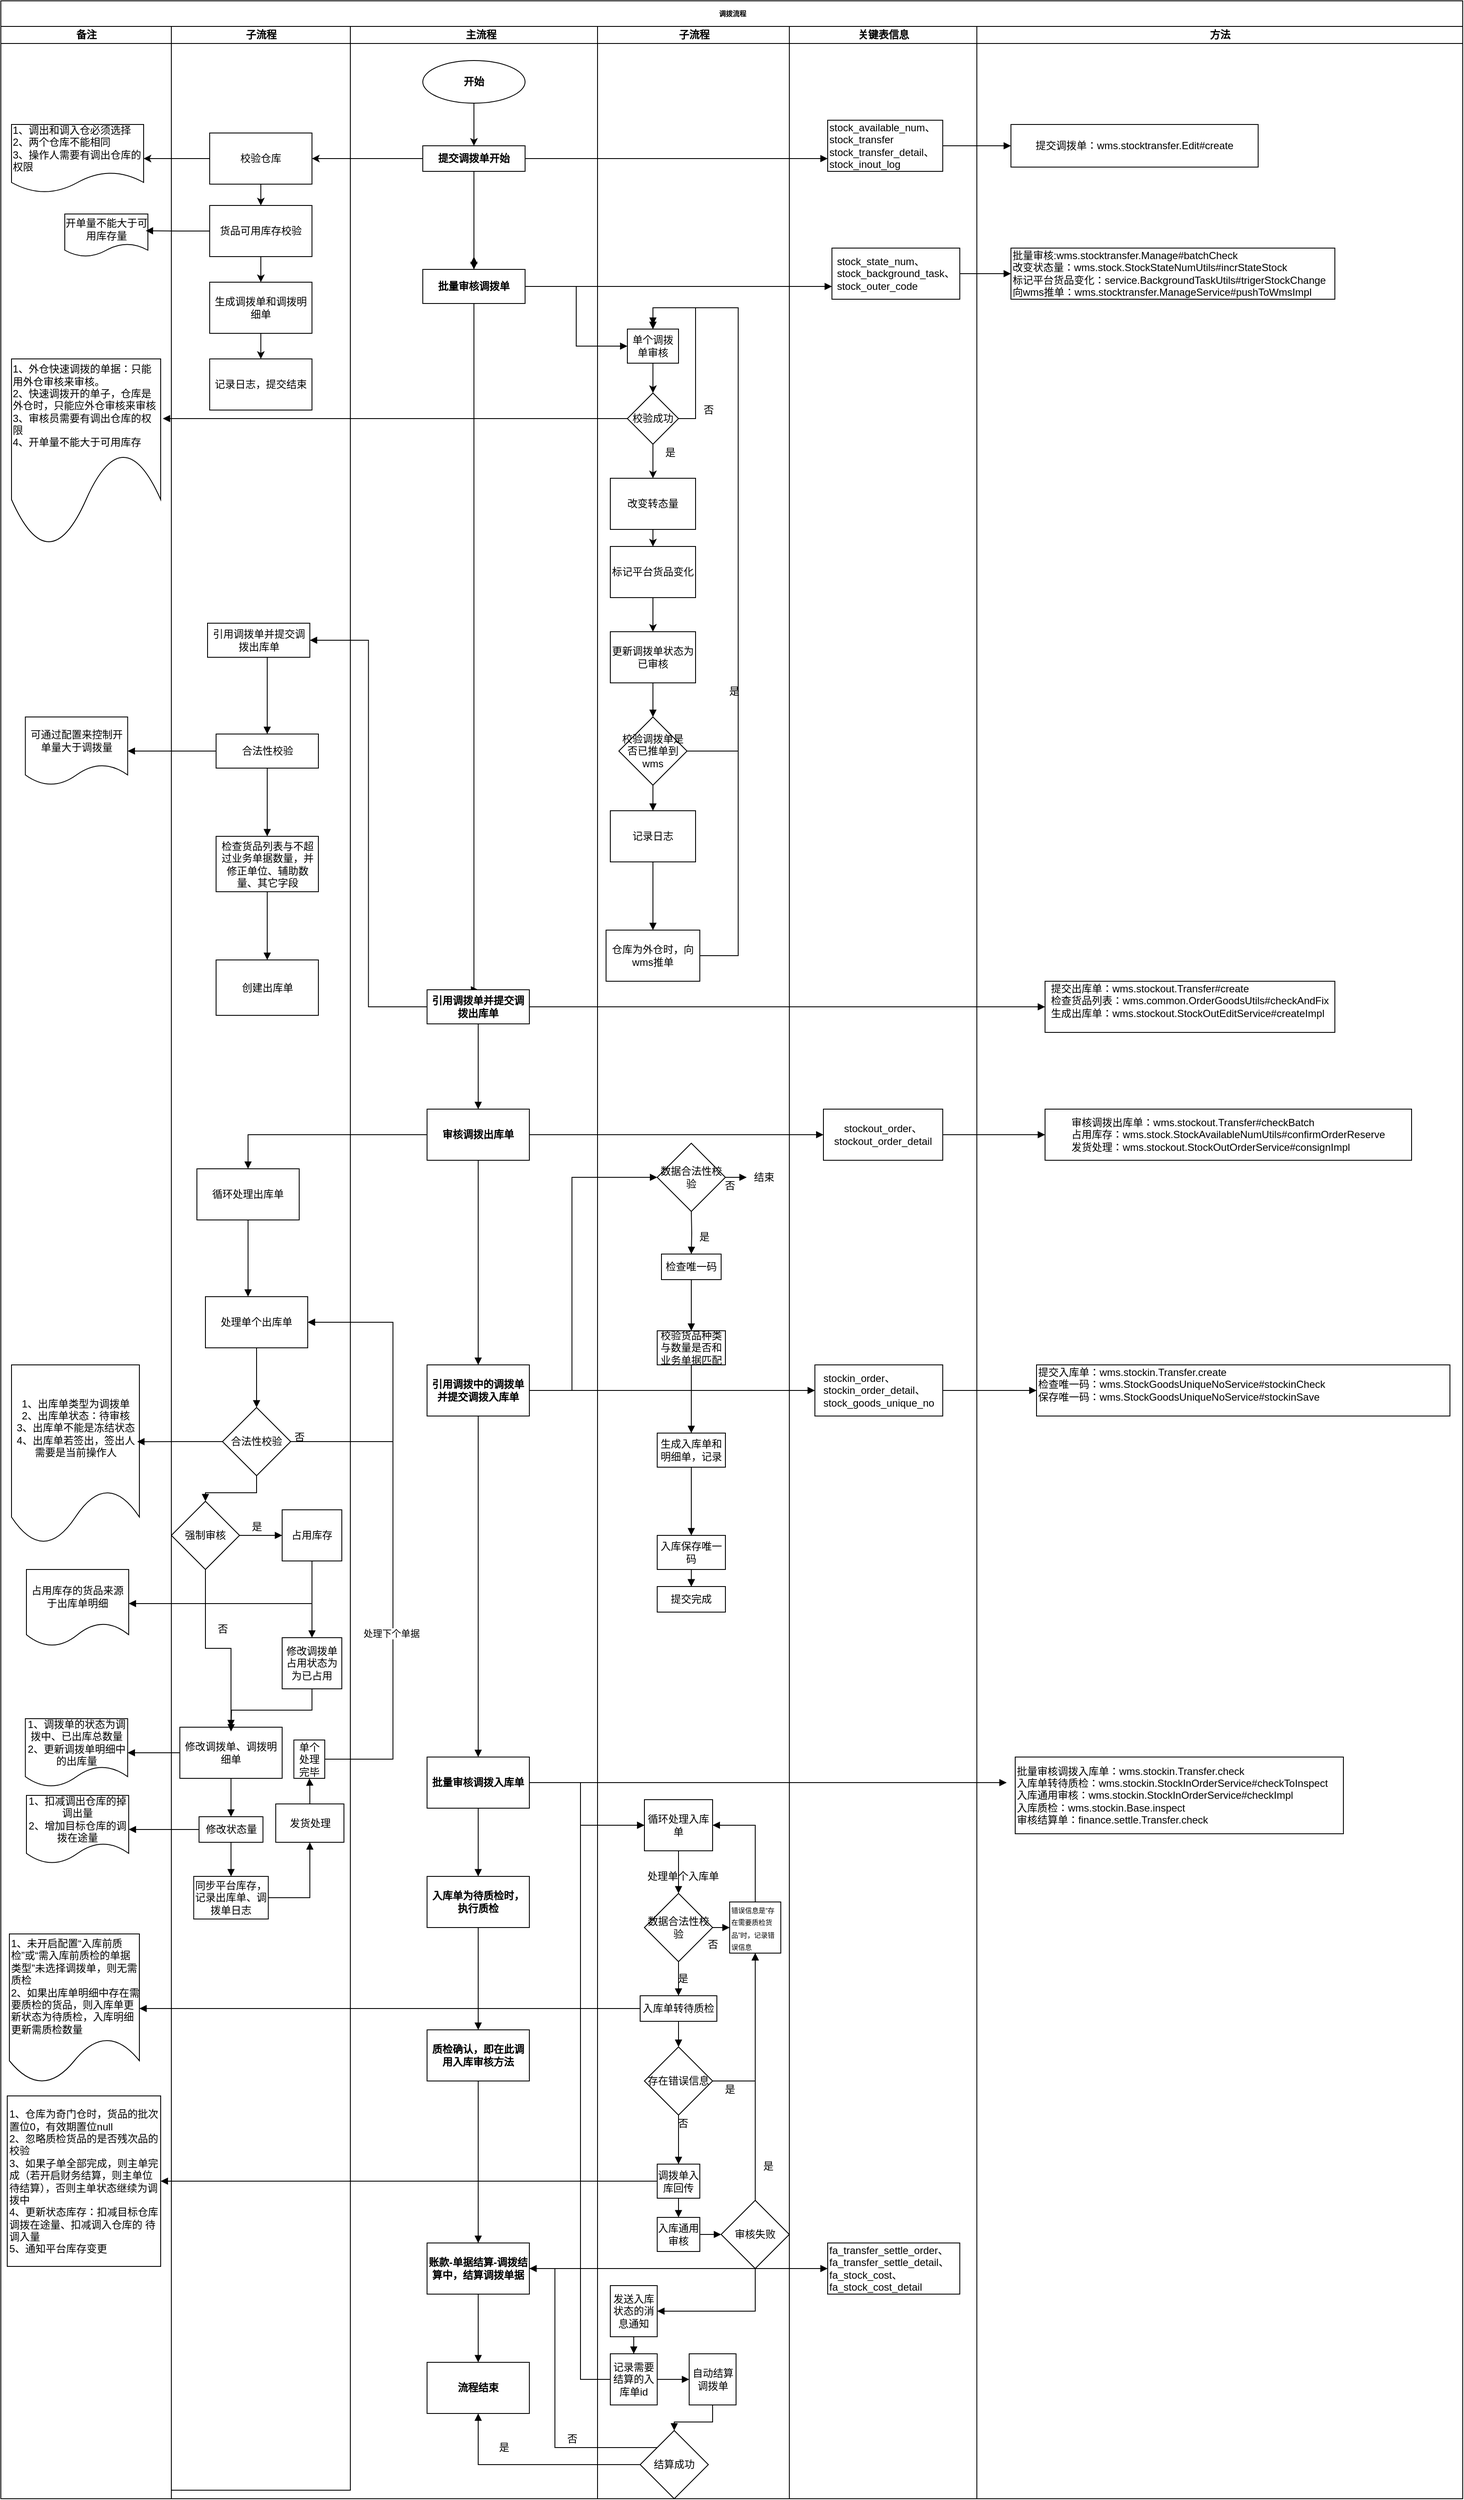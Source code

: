 <mxfile>
    <diagram name="Page-1" id="74e2e168-ea6b-b213-b513-2b3c1d86103e">
        <mxGraphModel dx="1963" dy="1129" grid="1" gridSize="10" guides="1" tooltips="1" connect="1" arrows="1" fold="1" page="1" pageScale="1" pageWidth="1100" pageHeight="850" background="#ffffff" math="0" shadow="0">
            <root>
                <mxCell id="0"/>
                <mxCell id="1" parent="0"/>
                <mxCell id="77e6c97f196da883-1" value="调拨流程" style="swimlane;html=1;childLayout=stackLayout;startSize=30;rounded=0;shadow=0;labelBackgroundColor=none;strokeWidth=1;fontFamily=Verdana;fontSize=8;align=center;" parent="1" vertex="1">
                    <mxGeometry x="90" y="100" width="1715" height="2930" as="geometry"/>
                </mxCell>
                <mxCell id="77e6c97f196da883-2" value="备注" style="swimlane;html=1;startSize=20;" parent="77e6c97f196da883-1" vertex="1">
                    <mxGeometry y="30" width="200" height="2900" as="geometry"/>
                </mxCell>
                <mxCell id="8" value="&lt;div style=&quot;text-align: left&quot;&gt;&lt;span&gt;1、调出和调入仓必须选择&lt;/span&gt;&lt;/div&gt;&lt;div style=&quot;text-align: left&quot;&gt;&lt;span&gt;2、两个仓库不能相同&lt;/span&gt;&lt;/div&gt;&lt;div style=&quot;text-align: left&quot;&gt;&lt;span&gt;3、操作人需要有调出仓库的权限&lt;/span&gt;&lt;/div&gt;" style="shape=document;whiteSpace=wrap;html=1;boundedLbl=1;rounded=0;" parent="77e6c97f196da883-2" vertex="1">
                    <mxGeometry x="12.5" y="115" width="155" height="80" as="geometry"/>
                </mxCell>
                <mxCell id="15" value="开单量不能大于可用库存量" style="shape=document;whiteSpace=wrap;html=1;boundedLbl=1;rounded=0;" parent="77e6c97f196da883-2" vertex="1">
                    <mxGeometry x="75" y="220" width="97.5" height="50" as="geometry"/>
                </mxCell>
                <mxCell id="35" value="&lt;div style=&quot;text-align: left&quot;&gt;&lt;span&gt;1、外仓快速调拨的单据：只能用外仓审核来审核。&lt;/span&gt;&lt;/div&gt;&lt;div style=&quot;text-align: left&quot;&gt;&lt;span&gt;2、快速调拨开的单子，仓库是外仓时，只能应外仓审核来审核&lt;/span&gt;&lt;/div&gt;&lt;div style=&quot;text-align: left&quot;&gt;&lt;span&gt;3、审核员需要有调出仓库的权限&lt;/span&gt;&lt;/div&gt;&lt;div style=&quot;text-align: left&quot;&gt;&lt;span&gt;4、开单量不能大于可用库存&lt;/span&gt;&lt;/div&gt;" style="shape=document;whiteSpace=wrap;html=1;boundedLbl=1;rounded=0;size=0.5;" parent="77e6c97f196da883-2" vertex="1">
                    <mxGeometry x="12.5" y="390" width="175" height="220" as="geometry"/>
                </mxCell>
                <mxCell id="180" value="1、出库单类型为调拨单&lt;br&gt;2、出库单状态：待审核&lt;br&gt;3、出库单不能是冻结状态&lt;br&gt;4、出库单若签出，签出人需要是当前操作人" style="shape=document;whiteSpace=wrap;html=1;boundedLbl=1;" vertex="1" parent="77e6c97f196da883-2">
                    <mxGeometry x="12.5" y="1570" width="150" height="210" as="geometry"/>
                </mxCell>
                <mxCell id="210" value="占用库存的货品来源于出库单明细" style="shape=document;whiteSpace=wrap;html=1;boundedLbl=1;" vertex="1" parent="77e6c97f196da883-2">
                    <mxGeometry x="30" y="1810" width="120" height="90" as="geometry"/>
                </mxCell>
                <mxCell id="215" value="1、调拨单的状态为调拨中、已出库总数量&lt;br&gt;2、更新调拨单明细中的出库量" style="shape=document;whiteSpace=wrap;html=1;boundedLbl=1;" vertex="1" parent="77e6c97f196da883-2">
                    <mxGeometry x="28.75" y="1985" width="120" height="80" as="geometry"/>
                </mxCell>
                <mxCell id="222" value="1、扣减调出仓库的掉调出量&lt;br&gt;2、增加目标仓库的调拨在途量" style="shape=document;whiteSpace=wrap;html=1;boundedLbl=1;" vertex="1" parent="77e6c97f196da883-2">
                    <mxGeometry x="30" y="2075" width="120" height="80" as="geometry"/>
                </mxCell>
                <mxCell id="167" value="&lt;span&gt;可通过配置来控制开单量大于调拨量&lt;/span&gt;" style="shape=document;whiteSpace=wrap;html=1;boundedLbl=1;rounded=0;" vertex="1" parent="77e6c97f196da883-2">
                    <mxGeometry x="28.75" y="810" width="120" height="80" as="geometry"/>
                </mxCell>
                <mxCell id="394" value="1、未开启配置“入库前质检”或“需入库前质检的单据类型”未选择调拨单，则无需质检&lt;br&gt;2、如果出库单明细中存在需要质检的货品，则入库单更新状态为待质检，入库明细更新需质检数量" style="shape=document;whiteSpace=wrap;html=1;boundedLbl=1;align=left;" vertex="1" parent="77e6c97f196da883-2">
                    <mxGeometry x="10" y="2237.5" width="152.5" height="175" as="geometry"/>
                </mxCell>
                <mxCell id="418" value="&lt;span&gt;1、仓库为奇门仓时，货品的批次置位0，有效期置位null&lt;/span&gt;&lt;br&gt;&lt;span&gt;2、忽略质检货品的是否残次品的校验&lt;/span&gt;&lt;br&gt;&lt;span&gt;3、如果子单全部完成，则主单完成（若开启财务结算，则主单位待结算），否则主单状态继续为调拨中&lt;/span&gt;&lt;br&gt;&lt;span&gt;4、更新状态库存：扣减目标仓库调拨在途量、扣减调入仓库的 待调入量&lt;/span&gt;&lt;br&gt;&lt;span&gt;5、通知平台库存变更&lt;/span&gt;" style="whiteSpace=wrap;html=1;align=left;" vertex="1" parent="77e6c97f196da883-2">
                    <mxGeometry x="7.5" y="2427.5" width="180" height="200" as="geometry"/>
                </mxCell>
                <mxCell id="216" value="" style="edgeStyle=orthogonalEdgeStyle;rounded=0;orthogonalLoop=1;jettySize=auto;html=1;startArrow=none;startFill=0;endArrow=block;endFill=1;strokeColor=#000000;" edge="1" parent="77e6c97f196da883-1" source="211" target="215">
                    <mxGeometry relative="1" as="geometry"/>
                </mxCell>
                <mxCell id="223" value="" style="edgeStyle=orthogonalEdgeStyle;rounded=0;orthogonalLoop=1;jettySize=auto;html=1;startArrow=none;startFill=0;endArrow=block;endFill=1;strokeColor=#000000;" edge="1" parent="77e6c97f196da883-1" source="217" target="222">
                    <mxGeometry relative="1" as="geometry"/>
                </mxCell>
                <mxCell id="77e6c97f196da883-3" value="主流程" style="swimlane;html=1;startSize=20;" parent="77e6c97f196da883-1" vertex="1">
                    <mxGeometry x="200" y="30" width="725" height="2900" as="geometry">
                        <mxRectangle x="210" y="30" width="40" height="1180" as="alternateBounds"/>
                    </mxGeometry>
                </mxCell>
                <mxCell id="ZV8IMZRNXIEyXZBaKNND-9" style="edgeStyle=orthogonalEdgeStyle;rounded=0;orthogonalLoop=1;jettySize=auto;html=1;exitX=0.5;exitY=1;exitDx=0;exitDy=0;entryX=0.5;entryY=0;entryDx=0;entryDy=0;" parent="77e6c97f196da883-3" source="ZV8IMZRNXIEyXZBaKNND-4" target="ZV8IMZRNXIEyXZBaKNND-5" edge="1">
                    <mxGeometry relative="1" as="geometry"/>
                </mxCell>
                <mxCell id="ZV8IMZRNXIEyXZBaKNND-4" value="&lt;b&gt;开始&lt;/b&gt;" style="ellipse;whiteSpace=wrap;html=1;" parent="77e6c97f196da883-3" vertex="1">
                    <mxGeometry x="295" y="40" width="120" height="50" as="geometry"/>
                </mxCell>
                <mxCell id="ZV8IMZRNXIEyXZBaKNND-5" value="&lt;b&gt;提交调拨单开始&lt;/b&gt;" style="rounded=0;whiteSpace=wrap;html=1;" parent="77e6c97f196da883-3" vertex="1">
                    <mxGeometry x="295" y="140" width="120" height="30" as="geometry"/>
                </mxCell>
                <mxCell id="emcKNaIv2Y-orn14ee9K-3" style="edgeStyle=orthogonalEdgeStyle;rounded=0;orthogonalLoop=1;jettySize=auto;html=1;exitX=0.5;exitY=1;exitDx=0;exitDy=0;" parent="77e6c97f196da883-3" edge="1">
                    <mxGeometry relative="1" as="geometry">
                        <mxPoint x="355" y="575" as="sourcePoint"/>
                        <mxPoint x="355" y="575" as="targetPoint"/>
                    </mxGeometry>
                </mxCell>
                <mxCell id="341" style="edgeStyle=orthogonalEdgeStyle;rounded=0;orthogonalLoop=1;jettySize=auto;html=1;entryX=0;entryY=0.5;entryDx=0;entryDy=0;startArrow=none;startFill=0;endArrow=block;endFill=1;strokeColor=#000000;" edge="1" parent="77e6c97f196da883-3" source="6" target="78">
                    <mxGeometry relative="1" as="geometry"/>
                </mxCell>
                <mxCell id="365" style="edgeStyle=orthogonalEdgeStyle;rounded=0;orthogonalLoop=1;jettySize=auto;html=1;entryX=0.5;entryY=0;entryDx=0;entryDy=0;startArrow=none;startFill=0;endArrow=block;endFill=1;strokeColor=#000000;" edge="1" parent="77e6c97f196da883-3" source="6" target="143">
                    <mxGeometry relative="1" as="geometry">
                        <Array as="points">
                            <mxPoint x="355" y="1130"/>
                        </Array>
                    </mxGeometry>
                </mxCell>
                <mxCell id="6" value="&lt;b&gt;批量审核调拨单&lt;/b&gt;" style="whiteSpace=wrap;html=1;rounded=0;" parent="77e6c97f196da883-3" vertex="1">
                    <mxGeometry x="295" y="285" width="120" height="40" as="geometry"/>
                </mxCell>
                <mxCell id="7" value="" style="edgeStyle=orthogonalEdgeStyle;rounded=0;orthogonalLoop=1;jettySize=auto;html=1;" parent="77e6c97f196da883-3" source="ZV8IMZRNXIEyXZBaKNND-5" target="6" edge="1">
                    <mxGeometry relative="1" as="geometry"/>
                </mxCell>
                <mxCell id="54" value="子流程" style="swimlane;html=1;startSize=20;" parent="77e6c97f196da883-3" vertex="1">
                    <mxGeometry x="500" width="225" height="2900" as="geometry">
                        <mxRectangle x="910" y="30" width="30" height="2650" as="alternateBounds"/>
                    </mxGeometry>
                </mxCell>
                <mxCell id="78" value="单个调拨单审核" style="whiteSpace=wrap;html=1;rounded=0;" vertex="1" parent="54">
                    <mxGeometry x="35" y="355" width="60" height="40" as="geometry"/>
                </mxCell>
                <mxCell id="81" value="" style="edgeStyle=orthogonalEdgeStyle;rounded=0;orthogonalLoop=1;jettySize=auto;html=1;" edge="1" parent="54" source="78">
                    <mxGeometry relative="1" as="geometry">
                        <mxPoint x="65" y="430" as="targetPoint"/>
                        <Array as="points">
                            <mxPoint x="65" y="415"/>
                            <mxPoint x="65" y="415"/>
                        </Array>
                    </mxGeometry>
                </mxCell>
                <mxCell id="343" style="edgeStyle=orthogonalEdgeStyle;rounded=0;orthogonalLoop=1;jettySize=auto;html=1;exitX=1;exitY=0.5;exitDx=0;exitDy=0;entryX=0.5;entryY=0;entryDx=0;entryDy=0;startArrow=none;startFill=0;endArrow=block;endFill=1;strokeColor=#000000;" edge="1" parent="54" source="86" target="78">
                    <mxGeometry relative="1" as="geometry">
                        <Array as="points">
                            <mxPoint x="115" y="460"/>
                            <mxPoint x="115" y="330"/>
                            <mxPoint x="65" y="330"/>
                        </Array>
                    </mxGeometry>
                </mxCell>
                <mxCell id="86" value="校验成功" style="rhombus;whiteSpace=wrap;html=1;rounded=0;" vertex="1" parent="54">
                    <mxGeometry x="35" y="430" width="60" height="60" as="geometry"/>
                </mxCell>
                <mxCell id="89" value="否" style="text;html=1;align=center;verticalAlign=middle;resizable=0;points=[];autosize=1;" vertex="1" parent="54">
                    <mxGeometry x="115" y="440" width="30" height="20" as="geometry"/>
                </mxCell>
                <mxCell id="94" value="是" style="text;html=1;align=center;verticalAlign=middle;resizable=0;points=[];autosize=1;" vertex="1" parent="54">
                    <mxGeometry x="70" y="490" width="30" height="20" as="geometry"/>
                </mxCell>
                <mxCell id="92" value="改变转态量" style="whiteSpace=wrap;html=1;rounded=0;" vertex="1" parent="54">
                    <mxGeometry x="15" y="530" width="100" height="60" as="geometry"/>
                </mxCell>
                <mxCell id="93" value="" style="edgeStyle=orthogonalEdgeStyle;rounded=0;orthogonalLoop=1;jettySize=auto;html=1;" edge="1" parent="54" source="86" target="92">
                    <mxGeometry relative="1" as="geometry"/>
                </mxCell>
                <mxCell id="102" value="标记平台货品变化" style="whiteSpace=wrap;html=1;rounded=0;" vertex="1" parent="54">
                    <mxGeometry x="15" y="610" width="100" height="60" as="geometry"/>
                </mxCell>
                <mxCell id="103" value="" style="edgeStyle=orthogonalEdgeStyle;rounded=0;orthogonalLoop=1;jettySize=auto;html=1;" edge="1" parent="54" source="92" target="102">
                    <mxGeometry relative="1" as="geometry"/>
                </mxCell>
                <mxCell id="108" value="更新调拨单状态为已审核" style="whiteSpace=wrap;html=1;rounded=0;" vertex="1" parent="54">
                    <mxGeometry x="15" y="710" width="100" height="60" as="geometry"/>
                </mxCell>
                <mxCell id="109" value="" style="edgeStyle=orthogonalEdgeStyle;rounded=0;orthogonalLoop=1;jettySize=auto;html=1;" edge="1" parent="54" source="102" target="108">
                    <mxGeometry relative="1" as="geometry"/>
                </mxCell>
                <mxCell id="114" value="&lt;span&gt;校验调拨单是否已推单到wms&lt;/span&gt;" style="rhombus;whiteSpace=wrap;html=1;rounded=0;" vertex="1" parent="54">
                    <mxGeometry x="25" y="810" width="80" height="80" as="geometry"/>
                </mxCell>
                <mxCell id="115" value="" style="edgeStyle=orthogonalEdgeStyle;rounded=0;orthogonalLoop=1;jettySize=auto;html=1;startArrow=none;startFill=0;endArrow=block;endFill=1;" edge="1" parent="54" source="108" target="114">
                    <mxGeometry relative="1" as="geometry"/>
                </mxCell>
                <mxCell id="132" value="记录日志" style="whiteSpace=wrap;html=1;rounded=0;" vertex="1" parent="54">
                    <mxGeometry x="15" y="920" width="100" height="60" as="geometry"/>
                </mxCell>
                <mxCell id="133" value="" style="edgeStyle=orthogonalEdgeStyle;rounded=0;orthogonalLoop=1;jettySize=auto;html=1;startArrow=none;startFill=0;endArrow=block;endFill=1;strokeColor=#000000;" edge="1" parent="54" source="114" target="132">
                    <mxGeometry relative="1" as="geometry"/>
                </mxCell>
                <mxCell id="137" value="仓库为外仓时，向wms推单" style="whiteSpace=wrap;html=1;rounded=0;" vertex="1" parent="54">
                    <mxGeometry x="10" y="1060" width="110" height="60" as="geometry"/>
                </mxCell>
                <mxCell id="138" value="" style="edgeStyle=orthogonalEdgeStyle;rounded=0;orthogonalLoop=1;jettySize=auto;html=1;startArrow=none;startFill=0;endArrow=block;endFill=1;strokeColor=#000000;" edge="1" parent="54" source="132" target="137">
                    <mxGeometry relative="1" as="geometry"/>
                </mxCell>
                <mxCell id="286" value="检查唯一码" style="whiteSpace=wrap;html=1;" vertex="1" parent="54">
                    <mxGeometry x="75" y="1440" width="70" height="30" as="geometry"/>
                </mxCell>
                <mxCell id="289" value="校验货品种类与数量是否和业务单据匹配" style="whiteSpace=wrap;html=1;" vertex="1" parent="54">
                    <mxGeometry x="70" y="1530" width="80" height="40" as="geometry"/>
                </mxCell>
                <mxCell id="290" value="" style="edgeStyle=orthogonalEdgeStyle;rounded=0;orthogonalLoop=1;jettySize=auto;html=1;startArrow=none;startFill=0;endArrow=block;endFill=1;strokeColor=#000000;" edge="1" parent="54" source="286" target="289">
                    <mxGeometry relative="1" as="geometry"/>
                </mxCell>
                <mxCell id="294" style="edgeStyle=orthogonalEdgeStyle;rounded=0;orthogonalLoop=1;jettySize=auto;html=1;entryX=0.5;entryY=0;entryDx=0;entryDy=0;startArrow=none;startFill=0;endArrow=block;endFill=1;strokeColor=#000000;" edge="1" parent="54" target="286">
                    <mxGeometry relative="1" as="geometry">
                        <mxPoint x="110" y="1390" as="sourcePoint"/>
                    </mxGeometry>
                </mxCell>
                <mxCell id="308" value="提交完成" style="whiteSpace=wrap;html=1;" vertex="1" parent="54">
                    <mxGeometry x="70" y="1830" width="80" height="30" as="geometry"/>
                </mxCell>
                <mxCell id="319" value="&lt;span&gt;数据合法性校验&lt;/span&gt;" style="rhombus;whiteSpace=wrap;html=1;" vertex="1" parent="54">
                    <mxGeometry x="70" y="1310" width="80" height="80" as="geometry"/>
                </mxCell>
                <mxCell id="349" style="edgeStyle=orthogonalEdgeStyle;rounded=0;orthogonalLoop=1;jettySize=auto;html=1;startArrow=none;startFill=0;endArrow=block;endFill=1;strokeColor=#000000;entryX=0.5;entryY=0;entryDx=0;entryDy=0;" edge="1" parent="54" source="137" target="78">
                    <mxGeometry relative="1" as="geometry">
                        <mxPoint x="195" y="318.824" as="targetPoint"/>
                        <Array as="points">
                            <mxPoint x="165" y="1090"/>
                            <mxPoint x="165" y="330"/>
                            <mxPoint x="65" y="330"/>
                        </Array>
                    </mxGeometry>
                </mxCell>
                <mxCell id="131" value="是" style="text;html=1;align=center;verticalAlign=middle;resizable=0;points=[];autosize=1;" vertex="1" parent="54">
                    <mxGeometry x="145" y="770" width="30" height="20" as="geometry"/>
                </mxCell>
                <mxCell id="316" value="处理单个入库单" style="text;html=1;align=center;verticalAlign=middle;resizable=0;points=[];autosize=1;" vertex="1" parent="54">
                    <mxGeometry x="50" y="2160" width="100" height="20" as="geometry"/>
                </mxCell>
                <mxCell id="406" style="edgeStyle=orthogonalEdgeStyle;rounded=0;orthogonalLoop=1;jettySize=auto;html=1;exitX=1;exitY=0.5;exitDx=0;exitDy=0;entryX=0;entryY=0.5;entryDx=0;entryDy=0;startArrow=none;startFill=0;endArrow=block;endFill=1;strokeColor=#000000;" edge="1" parent="54" source="325" target="405">
                    <mxGeometry relative="1" as="geometry"/>
                </mxCell>
                <mxCell id="325" value="&lt;span&gt;数据合法性校验&lt;/span&gt;" style="rhombus;whiteSpace=wrap;html=1;" vertex="1" parent="54">
                    <mxGeometry x="55" y="2190" width="80" height="80" as="geometry"/>
                </mxCell>
                <mxCell id="332" value="入库单转待质检" style="whiteSpace=wrap;html=1;" vertex="1" parent="54">
                    <mxGeometry x="50" y="2310" width="90" height="30" as="geometry"/>
                </mxCell>
                <mxCell id="333" value="" style="edgeStyle=orthogonalEdgeStyle;rounded=0;orthogonalLoop=1;jettySize=auto;html=1;startArrow=none;startFill=0;endArrow=block;endFill=1;strokeColor=#000000;" edge="1" parent="54" source="325" target="332">
                    <mxGeometry relative="1" as="geometry"/>
                </mxCell>
                <mxCell id="315" value="" style="edgeStyle=orthogonalEdgeStyle;rounded=0;orthogonalLoop=1;jettySize=auto;html=1;startArrow=none;startFill=0;endArrow=block;endFill=1;strokeColor=#000000;" edge="1" parent="54" source="313">
                    <mxGeometry relative="1" as="geometry">
                        <mxPoint x="95" y="2190" as="targetPoint"/>
                    </mxGeometry>
                </mxCell>
                <mxCell id="313" value="循环处理入库单" style="whiteSpace=wrap;html=1;" vertex="1" parent="54">
                    <mxGeometry x="55" y="2080" width="80" height="60" as="geometry"/>
                </mxCell>
                <mxCell id="328" value="否" style="text;html=1;align=center;verticalAlign=middle;resizable=0;points=[];autosize=1;" vertex="1" parent="54">
                    <mxGeometry x="120" y="2240" width="30" height="20" as="geometry"/>
                </mxCell>
                <mxCell id="324" value="结束" style="text;html=1;align=center;verticalAlign=middle;resizable=0;points=[];autosize=1;" vertex="1" parent="54">
                    <mxGeometry x="175" y="1340" width="40" height="20" as="geometry"/>
                </mxCell>
                <mxCell id="407" style="edgeStyle=orthogonalEdgeStyle;rounded=0;orthogonalLoop=1;jettySize=auto;html=1;exitX=1;exitY=0.5;exitDx=0;exitDy=0;entryX=0.5;entryY=1;entryDx=0;entryDy=0;startArrow=none;startFill=0;endArrow=block;endFill=1;strokeColor=#000000;" edge="1" parent="54" source="398" target="405">
                    <mxGeometry relative="1" as="geometry"/>
                </mxCell>
                <mxCell id="398" value="存在错误信息" style="rhombus;whiteSpace=wrap;html=1;" vertex="1" parent="54">
                    <mxGeometry x="55" y="2370" width="80" height="80" as="geometry"/>
                </mxCell>
                <mxCell id="399" value="" style="edgeStyle=orthogonalEdgeStyle;rounded=0;orthogonalLoop=1;jettySize=auto;html=1;startArrow=none;startFill=0;endArrow=block;endFill=1;strokeColor=#000000;" edge="1" parent="54" source="332" target="398">
                    <mxGeometry relative="1" as="geometry"/>
                </mxCell>
                <mxCell id="409" style="edgeStyle=orthogonalEdgeStyle;rounded=0;orthogonalLoop=1;jettySize=auto;html=1;exitX=0.5;exitY=0;exitDx=0;exitDy=0;entryX=1;entryY=0.5;entryDx=0;entryDy=0;startArrow=none;startFill=0;endArrow=block;endFill=1;strokeColor=#000000;" edge="1" parent="54" source="405" target="313">
                    <mxGeometry relative="1" as="geometry"/>
                </mxCell>
                <mxCell id="405" value="&lt;font style=&quot;font-size: 8px&quot;&gt;错误信息是“存在需要质检货品”时，记录错误信息&lt;/font&gt;" style="whiteSpace=wrap;html=1;align=left;" vertex="1" parent="54">
                    <mxGeometry x="155" y="2200" width="60" height="60" as="geometry"/>
                </mxCell>
                <mxCell id="404" value="是" style="text;html=1;align=center;verticalAlign=middle;resizable=0;points=[];autosize=1;" vertex="1" parent="54">
                    <mxGeometry x="140" y="2410" width="30" height="20" as="geometry"/>
                </mxCell>
                <mxCell id="411" value="调拨单入库回传" style="whiteSpace=wrap;html=1;" vertex="1" parent="54">
                    <mxGeometry x="70" y="2507.5" width="50" height="40" as="geometry"/>
                </mxCell>
                <mxCell id="412" value="" style="edgeStyle=orthogonalEdgeStyle;rounded=0;orthogonalLoop=1;jettySize=auto;html=1;startArrow=none;startFill=0;endArrow=block;endFill=1;strokeColor=#000000;" edge="1" parent="54" source="398" target="411">
                    <mxGeometry relative="1" as="geometry"/>
                </mxCell>
                <mxCell id="420" value="入库通用审核" style="whiteSpace=wrap;html=1;" vertex="1" parent="54">
                    <mxGeometry x="70" y="2570" width="50" height="40" as="geometry"/>
                </mxCell>
                <mxCell id="421" value="" style="edgeStyle=orthogonalEdgeStyle;rounded=0;orthogonalLoop=1;jettySize=auto;html=1;startArrow=none;startFill=0;endArrow=block;endFill=1;strokeColor=#000000;" edge="1" parent="54" source="411" target="420">
                    <mxGeometry relative="1" as="geometry"/>
                </mxCell>
                <mxCell id="424" style="edgeStyle=orthogonalEdgeStyle;rounded=0;orthogonalLoop=1;jettySize=auto;html=1;entryX=0.5;entryY=1;entryDx=0;entryDy=0;startArrow=none;startFill=0;endArrow=block;endFill=1;strokeColor=#000000;" edge="1" parent="54" source="422" target="405">
                    <mxGeometry relative="1" as="geometry">
                        <Array as="points">
                            <mxPoint x="185" y="2490"/>
                            <mxPoint x="185" y="2490"/>
                        </Array>
                    </mxGeometry>
                </mxCell>
                <mxCell id="428" style="edgeStyle=orthogonalEdgeStyle;rounded=0;orthogonalLoop=1;jettySize=auto;html=1;exitX=0.5;exitY=1;exitDx=0;exitDy=0;entryX=1;entryY=0.5;entryDx=0;entryDy=0;startArrow=none;startFill=0;endArrow=block;endFill=1;strokeColor=#000000;" edge="1" parent="54" source="422" target="426">
                    <mxGeometry relative="1" as="geometry"/>
                </mxCell>
                <mxCell id="422" value="审核失败" style="rhombus;whiteSpace=wrap;html=1;" vertex="1" parent="54">
                    <mxGeometry x="145" y="2550" width="80" height="80" as="geometry"/>
                </mxCell>
                <mxCell id="423" value="" style="edgeStyle=orthogonalEdgeStyle;rounded=0;orthogonalLoop=1;jettySize=auto;html=1;startArrow=none;startFill=0;endArrow=block;endFill=1;strokeColor=#000000;" edge="1" parent="54" source="420" target="422">
                    <mxGeometry relative="1" as="geometry"/>
                </mxCell>
                <mxCell id="426" value="发送入库状态的消息通知" style="whiteSpace=wrap;html=1;" vertex="1" parent="54">
                    <mxGeometry x="15" y="2650" width="55" height="60" as="geometry"/>
                </mxCell>
                <mxCell id="431" style="edgeStyle=orthogonalEdgeStyle;rounded=0;orthogonalLoop=1;jettySize=auto;html=1;entryX=0;entryY=0.5;entryDx=0;entryDy=0;startArrow=none;startFill=0;endArrow=block;endFill=1;strokeColor=#000000;" edge="1" parent="54" source="429" target="313">
                    <mxGeometry relative="1" as="geometry">
                        <Array as="points">
                            <mxPoint x="-20" y="2760"/>
                            <mxPoint x="-20" y="2110"/>
                        </Array>
                    </mxGeometry>
                </mxCell>
                <mxCell id="429" value="记录需要结算的入库单id" style="whiteSpace=wrap;html=1;" vertex="1" parent="54">
                    <mxGeometry x="15" y="2730" width="55" height="60" as="geometry"/>
                </mxCell>
                <mxCell id="430" value="" style="edgeStyle=orthogonalEdgeStyle;rounded=0;orthogonalLoop=1;jettySize=auto;html=1;startArrow=none;startFill=0;endArrow=block;endFill=1;strokeColor=#000000;" edge="1" parent="54" source="426" target="429">
                    <mxGeometry relative="1" as="geometry"/>
                </mxCell>
                <mxCell id="432" value="自动结算调拨单" style="whiteSpace=wrap;html=1;" vertex="1" parent="54">
                    <mxGeometry x="107.5" y="2730" width="55" height="60" as="geometry"/>
                </mxCell>
                <mxCell id="433" value="" style="edgeStyle=orthogonalEdgeStyle;rounded=0;orthogonalLoop=1;jettySize=auto;html=1;startArrow=none;startFill=0;endArrow=block;endFill=1;strokeColor=#000000;" edge="1" parent="54" source="429" target="432">
                    <mxGeometry relative="1" as="geometry"/>
                </mxCell>
                <mxCell id="448" value="结算成功" style="rhombus;whiteSpace=wrap;html=1;" vertex="1" parent="54">
                    <mxGeometry x="50" y="2820" width="80" height="80" as="geometry"/>
                </mxCell>
                <mxCell id="449" value="" style="edgeStyle=orthogonalEdgeStyle;rounded=0;orthogonalLoop=1;jettySize=auto;html=1;startArrow=none;startFill=0;endArrow=block;endFill=1;strokeColor=#000000;" edge="1" parent="54" source="432" target="448">
                    <mxGeometry relative="1" as="geometry"/>
                </mxCell>
                <mxCell id="55" value="子流程" style="swimlane;html=1;startSize=20;" vertex="1" parent="77e6c97f196da883-3">
                    <mxGeometry width="210" height="2890" as="geometry">
                        <mxRectangle x="910" y="30" width="30" height="2650" as="alternateBounds"/>
                    </mxGeometry>
                </mxCell>
                <mxCell id="60" value="&lt;span&gt;校验仓库&lt;/span&gt;" style="whiteSpace=wrap;html=1;rounded=0;" vertex="1" parent="55">
                    <mxGeometry x="45" y="125" width="120" height="60" as="geometry"/>
                </mxCell>
                <mxCell id="62" value="&lt;span&gt;货品可用库存校验&lt;/span&gt;" style="whiteSpace=wrap;html=1;rounded=0;" vertex="1" parent="55">
                    <mxGeometry x="45" y="210" width="120" height="60" as="geometry"/>
                </mxCell>
                <mxCell id="63" value="" style="edgeStyle=orthogonalEdgeStyle;rounded=0;orthogonalLoop=1;jettySize=auto;html=1;" edge="1" parent="55" source="60" target="62">
                    <mxGeometry relative="1" as="geometry"/>
                </mxCell>
                <mxCell id="68" value="生成调拨单和调拨明细单" style="whiteSpace=wrap;html=1;rounded=0;" vertex="1" parent="55">
                    <mxGeometry x="45" y="300" width="120" height="60" as="geometry"/>
                </mxCell>
                <mxCell id="69" value="" style="edgeStyle=orthogonalEdgeStyle;rounded=0;orthogonalLoop=1;jettySize=auto;html=1;" edge="1" parent="55" source="62" target="68">
                    <mxGeometry relative="1" as="geometry"/>
                </mxCell>
                <mxCell id="70" value="记录日志，提交结束" style="whiteSpace=wrap;html=1;rounded=0;" vertex="1" parent="55">
                    <mxGeometry x="45" y="390" width="120" height="60" as="geometry"/>
                </mxCell>
                <mxCell id="71" value="" style="edgeStyle=orthogonalEdgeStyle;rounded=0;orthogonalLoop=1;jettySize=auto;html=1;" edge="1" parent="55" source="68" target="70">
                    <mxGeometry relative="1" as="geometry"/>
                </mxCell>
                <mxCell id="147" value="引用调拨单并提交调拨出库单" style="whiteSpace=wrap;html=1;rounded=0;" vertex="1" parent="55">
                    <mxGeometry x="42.5" y="700" width="120" height="40" as="geometry"/>
                </mxCell>
                <mxCell id="173" value="循环处理出库单" style="whiteSpace=wrap;html=1;" vertex="1" parent="55">
                    <mxGeometry x="30" y="1340" width="120" height="60" as="geometry"/>
                </mxCell>
                <mxCell id="191" value="否" style="text;html=1;align=center;verticalAlign=middle;resizable=0;points=[];autosize=1;" vertex="1" parent="55">
                    <mxGeometry x="135" y="1645" width="30" height="20" as="geometry"/>
                </mxCell>
                <mxCell id="200" value="强制审核" style="rhombus;whiteSpace=wrap;html=1;" vertex="1" parent="55">
                    <mxGeometry y="1730" width="80" height="80" as="geometry"/>
                </mxCell>
                <mxCell id="211" value="修改调拨单、调拨明细单" style="whiteSpace=wrap;html=1;" vertex="1" parent="55">
                    <mxGeometry x="10" y="1995" width="120" height="60" as="geometry"/>
                </mxCell>
                <mxCell id="212" value="" style="edgeStyle=orthogonalEdgeStyle;rounded=0;orthogonalLoop=1;jettySize=auto;html=1;startArrow=none;startFill=0;endArrow=block;endFill=1;strokeColor=#000000;" edge="1" parent="55" source="200" target="211">
                    <mxGeometry relative="1" as="geometry"/>
                </mxCell>
                <mxCell id="217" value="修改状态量" style="whiteSpace=wrap;html=1;" vertex="1" parent="55">
                    <mxGeometry x="32.5" y="2100" width="75" height="30" as="geometry"/>
                </mxCell>
                <mxCell id="218" value="" style="edgeStyle=orthogonalEdgeStyle;rounded=0;orthogonalLoop=1;jettySize=auto;html=1;startArrow=none;startFill=0;endArrow=block;endFill=1;strokeColor=#000000;" edge="1" parent="55" source="211" target="217">
                    <mxGeometry relative="1" as="geometry"/>
                </mxCell>
                <mxCell id="224" value="同步平台库存，记录出库单、调拨单日志" style="whiteSpace=wrap;html=1;" vertex="1" parent="55">
                    <mxGeometry x="26.25" y="2170" width="87.5" height="50" as="geometry"/>
                </mxCell>
                <mxCell id="225" value="" style="edgeStyle=orthogonalEdgeStyle;rounded=0;orthogonalLoop=1;jettySize=auto;html=1;startArrow=none;startFill=0;endArrow=block;endFill=1;strokeColor=#000000;" edge="1" parent="55" source="217" target="224">
                    <mxGeometry relative="1" as="geometry"/>
                </mxCell>
                <mxCell id="227" value="" style="edgeStyle=orthogonalEdgeStyle;rounded=0;orthogonalLoop=1;jettySize=auto;html=1;startArrow=none;startFill=0;endArrow=block;endFill=1;strokeColor=#000000;entryX=0.5;entryY=1;entryDx=0;entryDy=0;" edge="1" parent="55" source="224" target="230">
                    <mxGeometry relative="1" as="geometry">
                        <mxPoint x="122.5" y="2195" as="targetPoint"/>
                    </mxGeometry>
                </mxCell>
                <mxCell id="230" value="发货处理" style="whiteSpace=wrap;html=1;" vertex="1" parent="55">
                    <mxGeometry x="122.5" y="2085" width="80" height="45" as="geometry"/>
                </mxCell>
                <mxCell id="235" value="单个处理完毕" style="whiteSpace=wrap;html=1;" vertex="1" parent="55">
                    <mxGeometry x="143.75" y="2010" width="36.25" height="45" as="geometry"/>
                </mxCell>
                <mxCell id="236" value="" style="edgeStyle=orthogonalEdgeStyle;rounded=0;orthogonalLoop=1;jettySize=auto;html=1;startArrow=none;startFill=0;endArrow=block;endFill=1;strokeColor=#000000;" edge="1" parent="55" source="230" target="235">
                    <mxGeometry relative="1" as="geometry"/>
                </mxCell>
                <mxCell id="202" value="占用库存" style="whiteSpace=wrap;html=1;" vertex="1" parent="55">
                    <mxGeometry x="130" y="1740" width="70" height="60" as="geometry"/>
                </mxCell>
                <mxCell id="203" value="" style="edgeStyle=orthogonalEdgeStyle;rounded=0;orthogonalLoop=1;jettySize=auto;html=1;startArrow=none;startFill=0;endArrow=block;endFill=1;strokeColor=#000000;" edge="1" parent="55" source="200" target="202">
                    <mxGeometry relative="1" as="geometry"/>
                </mxCell>
                <mxCell id="61" value="" style="edgeStyle=orthogonalEdgeStyle;rounded=0;orthogonalLoop=1;jettySize=auto;html=1;" edge="1" parent="77e6c97f196da883-3" source="ZV8IMZRNXIEyXZBaKNND-5" target="60">
                    <mxGeometry relative="1" as="geometry"/>
                </mxCell>
                <mxCell id="362" style="edgeStyle=orthogonalEdgeStyle;rounded=0;orthogonalLoop=1;jettySize=auto;html=1;entryX=1;entryY=0.5;entryDx=0;entryDy=0;startArrow=none;startFill=0;endArrow=block;endFill=1;strokeColor=#000000;" edge="1" parent="77e6c97f196da883-3" source="143" target="147">
                    <mxGeometry relative="1" as="geometry"/>
                </mxCell>
                <mxCell id="364" style="edgeStyle=orthogonalEdgeStyle;rounded=0;orthogonalLoop=1;jettySize=auto;html=1;exitX=0.5;exitY=1;exitDx=0;exitDy=0;startArrow=none;startFill=0;endArrow=block;endFill=1;strokeColor=#000000;" edge="1" parent="77e6c97f196da883-3" source="143" target="170">
                    <mxGeometry relative="1" as="geometry"/>
                </mxCell>
                <mxCell id="143" value="&lt;b&gt;引用调拨单并提交调拨出库单&lt;/b&gt;" style="whiteSpace=wrap;html=1;rounded=0;" vertex="1" parent="77e6c97f196da883-3">
                    <mxGeometry x="300" y="1130" width="120" height="40" as="geometry"/>
                </mxCell>
                <mxCell id="170" value="&lt;b&gt;审核调拨出库单&lt;/b&gt;" style="whiteSpace=wrap;html=1;" vertex="1" parent="77e6c97f196da883-3">
                    <mxGeometry x="300" y="1270" width="120" height="60" as="geometry"/>
                </mxCell>
                <mxCell id="174" value="" style="edgeStyle=orthogonalEdgeStyle;rounded=0;orthogonalLoop=1;jettySize=auto;html=1;startArrow=none;startFill=0;endArrow=block;endFill=1;strokeColor=#000000;" edge="1" parent="77e6c97f196da883-3" source="170" target="173">
                    <mxGeometry relative="1" as="geometry">
                        <Array as="points">
                            <mxPoint x="90" y="1300"/>
                        </Array>
                    </mxGeometry>
                </mxCell>
                <mxCell id="282" value="&lt;b&gt;引用调拨中的调拨单并提交调拨入库单&lt;/b&gt;" style="whiteSpace=wrap;html=1;" vertex="1" parent="77e6c97f196da883-3">
                    <mxGeometry x="300" y="1570" width="120" height="60" as="geometry"/>
                </mxCell>
                <mxCell id="283" value="" style="edgeStyle=orthogonalEdgeStyle;rounded=0;orthogonalLoop=1;jettySize=auto;html=1;startArrow=none;startFill=0;endArrow=block;endFill=1;strokeColor=#000000;" edge="1" parent="77e6c97f196da883-3" source="170" target="282">
                    <mxGeometry relative="1" as="geometry"/>
                </mxCell>
                <mxCell id="390" style="edgeStyle=orthogonalEdgeStyle;rounded=0;orthogonalLoop=1;jettySize=auto;html=1;exitX=1;exitY=0.5;exitDx=0;exitDy=0;entryX=0;entryY=0.5;entryDx=0;entryDy=0;startArrow=none;startFill=0;endArrow=block;endFill=1;strokeColor=#000000;" edge="1" parent="77e6c97f196da883-3" source="311" target="313">
                    <mxGeometry relative="1" as="geometry">
                        <Array as="points">
                            <mxPoint x="480" y="2060"/>
                            <mxPoint x="480" y="2110"/>
                        </Array>
                    </mxGeometry>
                </mxCell>
                <mxCell id="311" value="&lt;b&gt;批量审核调拨入库单&lt;/b&gt;" style="whiteSpace=wrap;html=1;" vertex="1" parent="77e6c97f196da883-3">
                    <mxGeometry x="300" y="2030" width="120" height="60" as="geometry"/>
                </mxCell>
                <mxCell id="312" value="" style="edgeStyle=orthogonalEdgeStyle;rounded=0;orthogonalLoop=1;jettySize=auto;html=1;startArrow=none;startFill=0;endArrow=block;endFill=1;strokeColor=#000000;" edge="1" parent="77e6c97f196da883-3" source="282" target="311">
                    <mxGeometry relative="1" as="geometry"/>
                </mxCell>
                <mxCell id="321" style="edgeStyle=orthogonalEdgeStyle;rounded=0;orthogonalLoop=1;jettySize=auto;html=1;startArrow=none;startFill=0;endArrow=block;endFill=1;strokeColor=#000000;entryX=0;entryY=0.5;entryDx=0;entryDy=0;" edge="1" parent="77e6c97f196da883-3" source="282" target="319">
                    <mxGeometry relative="1" as="geometry">
                        <mxPoint x="450" y="1420" as="targetPoint"/>
                        <Array as="points">
                            <mxPoint x="470" y="1600"/>
                            <mxPoint x="470" y="1350"/>
                        </Array>
                    </mxGeometry>
                </mxCell>
                <mxCell id="436" value="&lt;b&gt;质检确认，即在此调用入库审核方法&lt;/b&gt;" style="whiteSpace=wrap;html=1;" vertex="1" parent="77e6c97f196da883-3">
                    <mxGeometry x="300" y="2350" width="120" height="60" as="geometry"/>
                </mxCell>
                <mxCell id="438" value="&lt;b&gt;账款-单据结算-调拨结算中，结算调拨单据&lt;/b&gt;" style="whiteSpace=wrap;html=1;" vertex="1" parent="77e6c97f196da883-3">
                    <mxGeometry x="300" y="2600" width="120" height="60" as="geometry"/>
                </mxCell>
                <mxCell id="439" value="" style="edgeStyle=orthogonalEdgeStyle;rounded=0;orthogonalLoop=1;jettySize=auto;html=1;startArrow=none;startFill=0;endArrow=block;endFill=1;strokeColor=#000000;" edge="1" parent="77e6c97f196da883-3" source="436" target="438">
                    <mxGeometry relative="1" as="geometry"/>
                </mxCell>
                <mxCell id="452" style="edgeStyle=orthogonalEdgeStyle;rounded=0;orthogonalLoop=1;jettySize=auto;html=1;exitX=0;exitY=0;exitDx=0;exitDy=0;entryX=1;entryY=0.5;entryDx=0;entryDy=0;startArrow=none;startFill=0;endArrow=block;endFill=1;strokeColor=#000000;" edge="1" parent="77e6c97f196da883-3" source="448" target="438">
                    <mxGeometry relative="1" as="geometry">
                        <Array as="points">
                            <mxPoint x="450" y="2840"/>
                            <mxPoint x="450" y="2630"/>
                        </Array>
                    </mxGeometry>
                </mxCell>
                <mxCell id="77e6c97f196da883-4" value="关键表信息" style="swimlane;html=1;startSize=20;" parent="77e6c97f196da883-1" vertex="1">
                    <mxGeometry x="925" y="30" width="220" height="2900" as="geometry">
                        <mxRectangle x="910" y="30" width="30" height="2650" as="alternateBounds"/>
                    </mxGeometry>
                </mxCell>
                <mxCell id="338" value="&lt;br&gt;stock_available_num、&lt;br&gt;&lt;span&gt;stock_transfer&amp;nbsp;&amp;nbsp;&lt;/span&gt;&lt;br&gt;&lt;span&gt;stock_transfer_detail、&lt;br&gt;&lt;/span&gt;&lt;span&gt;stock_inout_log&lt;/span&gt;&lt;span&gt;&lt;br&gt;&lt;br&gt;&lt;/span&gt;" style="whiteSpace=wrap;html=1;align=left;" vertex="1" parent="77e6c97f196da883-4">
                    <mxGeometry x="45" y="110" width="135" height="60" as="geometry"/>
                </mxCell>
                <mxCell id="346" value="&lt;div style=&quot;text-align: left&quot;&gt;&lt;span&gt;stock_state_num、&lt;/span&gt;&lt;/div&gt;&lt;span&gt;&lt;div style=&quot;text-align: left&quot;&gt;&lt;span&gt;stock_background_task、&lt;/span&gt;&lt;/div&gt;&lt;/span&gt;&lt;span&gt;&lt;div style=&quot;text-align: left&quot;&gt;&lt;span&gt;stock_outer_code&lt;/span&gt;&lt;/div&gt;&lt;/span&gt;" style="whiteSpace=wrap;html=1;" vertex="1" parent="77e6c97f196da883-4">
                    <mxGeometry x="50" y="260" width="150" height="60" as="geometry"/>
                </mxCell>
                <mxCell id="368" value="&lt;div style=&quot;text-align: left&quot;&gt;&lt;span&gt;stockin_order、&lt;/span&gt;&lt;/div&gt;&lt;span&gt;&lt;div style=&quot;text-align: left&quot;&gt;&lt;span&gt;stockin_order_detail、&lt;/span&gt;&lt;/div&gt;&lt;div style=&quot;text-align: left&quot;&gt;&lt;span&gt;stock_goods_unique_no&lt;/span&gt;&lt;br&gt;&lt;/div&gt;&lt;/span&gt;" style="whiteSpace=wrap;html=1;" vertex="1" parent="77e6c97f196da883-4">
                    <mxGeometry x="30" y="1570" width="150" height="60" as="geometry"/>
                </mxCell>
                <mxCell id="367" value="stockout_order、&lt;br&gt;stockout_order_detail" style="whiteSpace=wrap;html=1;" vertex="1" parent="77e6c97f196da883-4">
                    <mxGeometry x="40" y="1270" width="140" height="60" as="geometry"/>
                </mxCell>
                <mxCell id="442" value="fa_transfer_settle_order、&lt;br&gt;fa_transfer_settle_detail、&lt;br&gt;fa_stock_cost、&lt;br&gt;fa_stock_cost_detail" style="whiteSpace=wrap;html=1;align=left;" vertex="1" parent="77e6c97f196da883-4">
                    <mxGeometry x="45" y="2600" width="155" height="60" as="geometry"/>
                </mxCell>
                <mxCell id="77e6c97f196da883-6" value="方法" style="swimlane;html=1;startSize=20;" parent="77e6c97f196da883-1" vertex="1">
                    <mxGeometry x="1145" y="30" width="570" height="2900" as="geometry"/>
                </mxCell>
                <mxCell id="348" value="&lt;div&gt;&lt;span&gt;批量审核:&lt;/span&gt;&lt;span&gt;wms.stocktransfer.Manage#batchCheck&lt;/span&gt;&lt;/div&gt;&lt;span&gt;&lt;div&gt;&lt;span&gt;改变状态量：&lt;/span&gt;&lt;span&gt;wms.stock.StockStateNumUtils#incrStateStock&lt;/span&gt;&lt;/div&gt;&lt;/span&gt;标记平台货品变化：&lt;span&gt;service.BackgroundTaskUtils#trigerStockChange&lt;br&gt;向wms推单：&lt;/span&gt;&lt;span style=&quot;text-align: center&quot;&gt;wms.stocktransfer.ManageService#pushToWmsImpl&lt;/span&gt;&lt;span&gt;&lt;br&gt;&lt;/span&gt;" style="whiteSpace=wrap;html=1;align=left;" vertex="1" parent="77e6c97f196da883-6">
                    <mxGeometry x="40" y="260" width="380" height="60" as="geometry"/>
                </mxCell>
                <mxCell id="351" value="&lt;div style=&quot;text-align: left&quot;&gt;&lt;span&gt;提交出库单：&lt;/span&gt;&lt;span&gt;wms.stockout.Transfer#create&lt;/span&gt;&lt;/div&gt;&lt;span&gt;&lt;div style=&quot;text-align: left&quot;&gt;&lt;span&gt;检查货品列表：&lt;/span&gt;&lt;span&gt;wms.common.OrderGoodsUtils#checkAndFix&lt;/span&gt;&lt;/div&gt;&lt;/span&gt;&lt;span&gt;&lt;div style=&quot;text-align: left&quot;&gt;&lt;span&gt;生成出库单：&lt;/span&gt;&lt;span&gt;wms.stockout.StockOutEditService#createImpl&lt;/span&gt;&lt;/div&gt;&lt;/span&gt;&lt;span&gt;&lt;div style=&quot;text-align: left&quot;&gt;&lt;br&gt;&lt;/div&gt;&lt;/span&gt;" style="whiteSpace=wrap;html=1;" vertex="1" parent="77e6c97f196da883-6">
                    <mxGeometry x="80" y="1120" width="340" height="60" as="geometry"/>
                </mxCell>
                <mxCell id="359" value="提交调拨单：wms.stocktransfer.Edit#create" style="whiteSpace=wrap;html=1;" vertex="1" parent="77e6c97f196da883-6">
                    <mxGeometry x="40" y="115" width="290" height="50" as="geometry"/>
                </mxCell>
                <mxCell id="369" value="&lt;div&gt;&lt;span&gt;提交入库单：&lt;/span&gt;&lt;span&gt;wms.stockin.Transfer.create&lt;/span&gt;&lt;/div&gt;检查唯一码：wms.StockGoodsUniqueNoService#stockinCheck&lt;br&gt;保存唯一码：&lt;span style=&quot;text-align: center&quot;&gt;wms.StockGoodsUniqueNoService#stockinSave&lt;br&gt;&lt;/span&gt;&lt;span style=&quot;text-align: center&quot;&gt;&lt;br&gt;&lt;/span&gt;" style="whiteSpace=wrap;html=1;align=left;" vertex="1" parent="77e6c97f196da883-6">
                    <mxGeometry x="70" y="1570" width="485" height="60" as="geometry"/>
                </mxCell>
                <mxCell id="366" value="&lt;div style=&quot;text-align: left&quot;&gt;&lt;span&gt;审核调拨出库单：wms.stockout.Transfer#checkBatch&lt;/span&gt;&lt;/div&gt;&lt;div style=&quot;text-align: left&quot;&gt;&lt;span&gt;占用库存：&lt;/span&gt;&lt;span&gt;wms.stock.StockAvailableNumUtils#confirmOrderReserve&lt;/span&gt;&lt;/div&gt;&lt;span&gt;&lt;div style=&quot;text-align: left&quot;&gt;&lt;span&gt;发货处理：&lt;/span&gt;&lt;span&gt;wms.stockout.StockOutOrderService#consignImpl&lt;/span&gt;&lt;/div&gt;&lt;/span&gt;" style="whiteSpace=wrap;html=1;" vertex="1" parent="77e6c97f196da883-6">
                    <mxGeometry x="80" y="1270" width="430" height="60" as="geometry"/>
                </mxCell>
                <mxCell id="440" value="&lt;font face=&quot;helvetica&quot;&gt;批量审核调拨入库单：wms.stockin.Transfer.check&lt;/font&gt;&lt;br&gt;&lt;font face=&quot;helvetica&quot;&gt;入库单转待质检：&lt;/font&gt;&lt;span style=&quot;font-family: &amp;#34;helvetica&amp;#34;&quot;&gt;wms.stockin.StockInOrderService#checkToInspect&lt;/span&gt;&lt;br&gt;&lt;span&gt;入库通用审核：wms.stockin.StockInOrderService#checkImpl&lt;/span&gt;&lt;br&gt;&lt;span&gt;入库质检：wms.stockin.Base.inspect&lt;/span&gt;&lt;br&gt;&lt;span&gt;审核结算单：finance.settle.Transfer.check&lt;/span&gt;" style="whiteSpace=wrap;html=1;align=left;" vertex="1" parent="77e6c97f196da883-6">
                    <mxGeometry x="45" y="2030" width="385" height="90" as="geometry"/>
                </mxCell>
                <mxCell id="67" style="edgeStyle=orthogonalEdgeStyle;rounded=0;orthogonalLoop=1;jettySize=auto;html=1;" edge="1" parent="77e6c97f196da883-1" source="60" target="8">
                    <mxGeometry relative="1" as="geometry"/>
                </mxCell>
                <mxCell id="352" style="edgeStyle=orthogonalEdgeStyle;rounded=0;orthogonalLoop=1;jettySize=auto;html=1;entryX=0;entryY=0.5;entryDx=0;entryDy=0;startArrow=none;startFill=0;endArrow=block;endFill=1;strokeColor=#000000;" edge="1" parent="77e6c97f196da883-1" source="143" target="351">
                    <mxGeometry relative="1" as="geometry"/>
                </mxCell>
                <mxCell id="361" style="edgeStyle=orthogonalEdgeStyle;rounded=0;orthogonalLoop=1;jettySize=auto;html=1;startArrow=none;startFill=0;endArrow=block;endFill=1;strokeColor=#000000;" edge="1" parent="77e6c97f196da883-1" source="86">
                    <mxGeometry relative="1" as="geometry">
                        <mxPoint x="190" y="490" as="targetPoint"/>
                    </mxGeometry>
                </mxCell>
                <mxCell id="376" style="edgeStyle=orthogonalEdgeStyle;rounded=0;orthogonalLoop=1;jettySize=auto;html=1;entryX=0;entryY=0.75;entryDx=0;entryDy=0;startArrow=none;startFill=0;endArrow=block;endFill=1;strokeColor=#000000;" edge="1" parent="77e6c97f196da883-1" source="ZV8IMZRNXIEyXZBaKNND-5" target="338">
                    <mxGeometry relative="1" as="geometry"/>
                </mxCell>
                <mxCell id="379" style="edgeStyle=orthogonalEdgeStyle;rounded=0;orthogonalLoop=1;jettySize=auto;html=1;exitX=1;exitY=0.5;exitDx=0;exitDy=0;startArrow=none;startFill=0;endArrow=block;endFill=1;strokeColor=#000000;" edge="1" parent="77e6c97f196da883-1" source="338" target="359">
                    <mxGeometry relative="1" as="geometry"/>
                </mxCell>
                <mxCell id="380" style="edgeStyle=orthogonalEdgeStyle;rounded=0;orthogonalLoop=1;jettySize=auto;html=1;exitX=1;exitY=0.5;exitDx=0;exitDy=0;entryX=0;entryY=0.75;entryDx=0;entryDy=0;startArrow=none;startFill=0;endArrow=block;endFill=1;strokeColor=#000000;" edge="1" parent="77e6c97f196da883-1" source="6" target="346">
                    <mxGeometry relative="1" as="geometry"/>
                </mxCell>
                <mxCell id="381" style="edgeStyle=orthogonalEdgeStyle;rounded=0;orthogonalLoop=1;jettySize=auto;html=1;exitX=1;exitY=0.5;exitDx=0;exitDy=0;entryX=0;entryY=0.5;entryDx=0;entryDy=0;startArrow=none;startFill=0;endArrow=block;endFill=1;strokeColor=#000000;" edge="1" parent="77e6c97f196da883-1" source="346" target="348">
                    <mxGeometry relative="1" as="geometry"/>
                </mxCell>
                <mxCell id="384" style="edgeStyle=orthogonalEdgeStyle;rounded=0;orthogonalLoop=1;jettySize=auto;html=1;entryX=0;entryY=0.5;entryDx=0;entryDy=0;startArrow=none;startFill=0;endArrow=block;endFill=1;strokeColor=#000000;" edge="1" parent="77e6c97f196da883-1" source="170" target="367">
                    <mxGeometry relative="1" as="geometry"/>
                </mxCell>
                <mxCell id="385" style="edgeStyle=orthogonalEdgeStyle;rounded=0;orthogonalLoop=1;jettySize=auto;html=1;entryX=0;entryY=0.5;entryDx=0;entryDy=0;startArrow=none;startFill=0;endArrow=block;endFill=1;strokeColor=#000000;" edge="1" parent="77e6c97f196da883-1" source="367" target="366">
                    <mxGeometry relative="1" as="geometry"/>
                </mxCell>
                <mxCell id="388" style="edgeStyle=orthogonalEdgeStyle;rounded=0;orthogonalLoop=1;jettySize=auto;html=1;exitX=1;exitY=0.5;exitDx=0;exitDy=0;entryX=0;entryY=0.5;entryDx=0;entryDy=0;startArrow=none;startFill=0;endArrow=block;endFill=1;strokeColor=#000000;" edge="1" parent="77e6c97f196da883-1" source="282" target="368">
                    <mxGeometry relative="1" as="geometry"/>
                </mxCell>
                <mxCell id="389" style="edgeStyle=orthogonalEdgeStyle;rounded=0;orthogonalLoop=1;jettySize=auto;html=1;exitX=1;exitY=0.5;exitDx=0;exitDy=0;entryX=0;entryY=0.5;entryDx=0;entryDy=0;startArrow=none;startFill=0;endArrow=block;endFill=1;strokeColor=#000000;" edge="1" parent="77e6c97f196da883-1" source="368" target="369">
                    <mxGeometry relative="1" as="geometry"/>
                </mxCell>
                <mxCell id="395" value="" style="edgeStyle=orthogonalEdgeStyle;rounded=0;orthogonalLoop=1;jettySize=auto;html=1;startArrow=none;startFill=0;endArrow=block;endFill=1;strokeColor=#000000;" edge="1" parent="77e6c97f196da883-1" source="332" target="394">
                    <mxGeometry relative="1" as="geometry"/>
                </mxCell>
                <mxCell id="419" value="" style="edgeStyle=orthogonalEdgeStyle;rounded=0;orthogonalLoop=1;jettySize=auto;html=1;startArrow=none;startFill=0;endArrow=block;endFill=1;strokeColor=#000000;" edge="1" parent="77e6c97f196da883-1" source="411" target="418">
                    <mxGeometry relative="1" as="geometry"/>
                </mxCell>
                <mxCell id="443" value="" style="edgeStyle=orthogonalEdgeStyle;rounded=0;orthogonalLoop=1;jettySize=auto;html=1;startArrow=none;startFill=0;endArrow=block;endFill=1;strokeColor=#000000;" edge="1" parent="77e6c97f196da883-1" source="438" target="442">
                    <mxGeometry relative="1" as="geometry"/>
                </mxCell>
                <mxCell id="155" value="" style="edgeStyle=orthogonalEdgeStyle;rounded=0;orthogonalLoop=1;jettySize=auto;html=1;startArrow=none;startFill=0;endArrow=block;endFill=1;strokeColor=#000000;" edge="1" parent="1" source="152" target="154">
                    <mxGeometry relative="1" as="geometry"/>
                </mxCell>
                <mxCell id="363" style="edgeStyle=orthogonalEdgeStyle;rounded=0;orthogonalLoop=1;jettySize=auto;html=1;entryX=1;entryY=0.5;entryDx=0;entryDy=0;startArrow=none;startFill=0;endArrow=block;endFill=1;strokeColor=#000000;" edge="1" parent="1" source="152" target="167">
                    <mxGeometry relative="1" as="geometry"/>
                </mxCell>
                <mxCell id="152" value="合法性校验" style="whiteSpace=wrap;html=1;rounded=0;" vertex="1" parent="1">
                    <mxGeometry x="342.5" y="960" width="120" height="40" as="geometry"/>
                </mxCell>
                <mxCell id="153" value="" style="edgeStyle=orthogonalEdgeStyle;rounded=0;orthogonalLoop=1;jettySize=auto;html=1;startArrow=none;startFill=0;endArrow=block;endFill=1;strokeColor=#000000;" edge="1" parent="1" source="147" target="152">
                    <mxGeometry relative="1" as="geometry">
                        <Array as="points">
                            <mxPoint x="402.5" y="895"/>
                            <mxPoint x="402.5" y="895"/>
                        </Array>
                    </mxGeometry>
                </mxCell>
                <mxCell id="161" value="" style="edgeStyle=orthogonalEdgeStyle;rounded=0;orthogonalLoop=1;jettySize=auto;html=1;startArrow=none;startFill=0;endArrow=block;endFill=1;strokeColor=#000000;" edge="1" parent="1" source="154" target="160">
                    <mxGeometry relative="1" as="geometry"/>
                </mxCell>
                <mxCell id="154" value="检查货品列表与不超过业务单据数量，并修正单位、辅助数量、其它字段" style="whiteSpace=wrap;html=1;rounded=0;" vertex="1" parent="1">
                    <mxGeometry x="342.5" y="1080" width="120" height="65" as="geometry"/>
                </mxCell>
                <mxCell id="160" value="创建出库单" style="whiteSpace=wrap;html=1;rounded=0;" vertex="1" parent="1">
                    <mxGeometry x="342.5" y="1225" width="120" height="65" as="geometry"/>
                </mxCell>
                <mxCell id="188" value="" style="edgeStyle=orthogonalEdgeStyle;rounded=0;orthogonalLoop=1;jettySize=auto;html=1;startArrow=none;startFill=0;endArrow=block;endFill=1;strokeColor=#000000;" edge="1" parent="1" source="185" target="187">
                    <mxGeometry relative="1" as="geometry"/>
                </mxCell>
                <mxCell id="185" value="处理单个出库单" style="whiteSpace=wrap;html=1;" vertex="1" parent="1">
                    <mxGeometry x="330" y="1620" width="120" height="60" as="geometry"/>
                </mxCell>
                <mxCell id="186" value="" style="edgeStyle=orthogonalEdgeStyle;rounded=0;orthogonalLoop=1;jettySize=auto;html=1;startArrow=none;startFill=0;endArrow=block;endFill=1;strokeColor=#000000;" edge="1" parent="1" source="173" target="185">
                    <mxGeometry relative="1" as="geometry">
                        <Array as="points">
                            <mxPoint x="380" y="1590"/>
                            <mxPoint x="380" y="1590"/>
                        </Array>
                    </mxGeometry>
                </mxCell>
                <mxCell id="189" style="edgeStyle=orthogonalEdgeStyle;rounded=0;orthogonalLoop=1;jettySize=auto;html=1;entryX=0.983;entryY=0.429;entryDx=0;entryDy=0;entryPerimeter=0;startArrow=none;startFill=0;endArrow=block;endFill=1;strokeColor=#000000;" edge="1" parent="1" source="187" target="180">
                    <mxGeometry relative="1" as="geometry"/>
                </mxCell>
                <mxCell id="190" style="edgeStyle=orthogonalEdgeStyle;rounded=0;orthogonalLoop=1;jettySize=auto;html=1;exitX=1;exitY=0.5;exitDx=0;exitDy=0;entryX=1;entryY=0.5;entryDx=0;entryDy=0;startArrow=none;startFill=0;endArrow=block;endFill=1;strokeColor=#000000;" edge="1" parent="1" source="187" target="185">
                    <mxGeometry relative="1" as="geometry">
                        <Array as="points">
                            <mxPoint x="550" y="1790"/>
                            <mxPoint x="550" y="1650"/>
                        </Array>
                    </mxGeometry>
                </mxCell>
                <mxCell id="201" value="" style="edgeStyle=orthogonalEdgeStyle;rounded=0;orthogonalLoop=1;jettySize=auto;html=1;startArrow=none;startFill=0;endArrow=block;endFill=1;strokeColor=#000000;" edge="1" parent="1" source="187" target="200">
                    <mxGeometry relative="1" as="geometry"/>
                </mxCell>
                <mxCell id="187" value="&lt;span&gt;合法性校验&lt;/span&gt;" style="rhombus;whiteSpace=wrap;html=1;" vertex="1" parent="1">
                    <mxGeometry x="350" y="1750" width="80" height="80" as="geometry"/>
                </mxCell>
                <mxCell id="208" value="" style="edgeStyle=orthogonalEdgeStyle;rounded=0;orthogonalLoop=1;jettySize=auto;html=1;startArrow=none;startFill=0;endArrow=block;endFill=1;strokeColor=#000000;" edge="1" parent="1" source="202" target="207">
                    <mxGeometry relative="1" as="geometry"/>
                </mxCell>
                <mxCell id="209" style="edgeStyle=orthogonalEdgeStyle;rounded=0;orthogonalLoop=1;jettySize=auto;html=1;exitX=0.25;exitY=1;exitDx=0;exitDy=0;startArrow=none;startFill=0;endArrow=block;endFill=1;strokeColor=#000000;" edge="1" parent="1" source="202">
                    <mxGeometry relative="1" as="geometry">
                        <mxPoint x="240" y="1980" as="targetPoint"/>
                        <Array as="points">
                            <mxPoint x="455" y="1930"/>
                            <mxPoint x="455" y="1980"/>
                        </Array>
                    </mxGeometry>
                </mxCell>
                <mxCell id="204" value="是" style="text;html=1;align=center;verticalAlign=middle;resizable=0;points=[];autosize=1;" vertex="1" parent="1">
                    <mxGeometry x="375" y="1880" width="30" height="20" as="geometry"/>
                </mxCell>
                <mxCell id="213" style="edgeStyle=orthogonalEdgeStyle;rounded=0;orthogonalLoop=1;jettySize=auto;html=1;exitX=0.5;exitY=1;exitDx=0;exitDy=0;startArrow=none;startFill=0;endArrow=block;endFill=1;strokeColor=#000000;" edge="1" parent="1" source="207">
                    <mxGeometry relative="1" as="geometry">
                        <mxPoint x="360" y="2130" as="targetPoint"/>
                    </mxGeometry>
                </mxCell>
                <mxCell id="207" value="修改调拨单占用状态为为已占用" style="whiteSpace=wrap;html=1;" vertex="1" parent="1">
                    <mxGeometry x="420" y="2020" width="70" height="60" as="geometry"/>
                </mxCell>
                <mxCell id="214" value="否" style="text;html=1;align=center;verticalAlign=middle;resizable=0;points=[];autosize=1;" vertex="1" parent="1">
                    <mxGeometry x="335" y="2000" width="30" height="20" as="geometry"/>
                </mxCell>
                <mxCell id="272" style="edgeStyle=orthogonalEdgeStyle;rounded=0;orthogonalLoop=1;jettySize=auto;html=1;exitX=1;exitY=0.5;exitDx=0;exitDy=0;startArrow=none;startFill=0;endArrow=block;endFill=1;strokeColor=#000000;entryX=1;entryY=0.5;entryDx=0;entryDy=0;" edge="1" parent="1" source="235" target="185">
                    <mxGeometry relative="1" as="geometry">
                        <mxPoint x="380" y="1600" as="targetPoint"/>
                        <Array as="points">
                            <mxPoint x="550" y="2163"/>
                            <mxPoint x="550" y="1650"/>
                        </Array>
                    </mxGeometry>
                </mxCell>
                <mxCell id="273" value="处理下个单据" style="edgeLabel;html=1;align=center;verticalAlign=middle;resizable=0;points=[];" vertex="1" connectable="0" parent="272">
                    <mxGeometry x="-0.342" y="2" relative="1" as="geometry">
                        <mxPoint as="offset"/>
                    </mxGeometry>
                </mxCell>
                <mxCell id="300" value="" style="edgeStyle=orthogonalEdgeStyle;rounded=0;orthogonalLoop=1;jettySize=auto;html=1;startArrow=none;startFill=0;endArrow=block;endFill=1;strokeColor=#000000;" edge="1" parent="1" source="295" target="299">
                    <mxGeometry relative="1" as="geometry"/>
                </mxCell>
                <mxCell id="295" value="生成入库单和明细单，记录" style="whiteSpace=wrap;html=1;" vertex="1" parent="1">
                    <mxGeometry x="860" y="1780" width="80" height="40" as="geometry"/>
                </mxCell>
                <mxCell id="296" value="" style="edgeStyle=orthogonalEdgeStyle;rounded=0;orthogonalLoop=1;jettySize=auto;html=1;startArrow=none;startFill=0;endArrow=block;endFill=1;strokeColor=#000000;" edge="1" parent="1" source="289" target="295">
                    <mxGeometry relative="1" as="geometry"/>
                </mxCell>
                <mxCell id="309" value="" style="edgeStyle=orthogonalEdgeStyle;rounded=0;orthogonalLoop=1;jettySize=auto;html=1;startArrow=none;startFill=0;endArrow=block;endFill=1;strokeColor=#000000;" edge="1" parent="1" source="299" target="308">
                    <mxGeometry relative="1" as="geometry"/>
                </mxCell>
                <mxCell id="310" style="edgeStyle=orthogonalEdgeStyle;rounded=0;orthogonalLoop=1;jettySize=auto;html=1;exitX=0.5;exitY=1;exitDx=0;exitDy=0;startArrow=none;startFill=0;endArrow=block;endFill=1;strokeColor=#000000;" edge="1" parent="1" source="299" target="308">
                    <mxGeometry relative="1" as="geometry"/>
                </mxCell>
                <mxCell id="299" value="入库保存唯一码" style="whiteSpace=wrap;html=1;" vertex="1" parent="1">
                    <mxGeometry x="860" y="1900" width="80" height="40" as="geometry"/>
                </mxCell>
                <mxCell id="322" value="是" style="text;html=1;align=center;verticalAlign=middle;resizable=0;points=[];autosize=1;" vertex="1" parent="1">
                    <mxGeometry x="900" y="1540" width="30" height="20" as="geometry"/>
                </mxCell>
                <mxCell id="323" style="edgeStyle=orthogonalEdgeStyle;rounded=0;orthogonalLoop=1;jettySize=auto;html=1;exitX=1;exitY=0.5;exitDx=0;exitDy=0;startArrow=none;startFill=0;endArrow=block;endFill=1;strokeColor=#000000;" edge="1" parent="1" source="319">
                    <mxGeometry relative="1" as="geometry">
                        <mxPoint x="965" y="1480" as="targetPoint"/>
                    </mxGeometry>
                </mxCell>
                <mxCell id="326" value="否" style="text;html=1;align=center;verticalAlign=middle;resizable=0;points=[];autosize=1;" vertex="1" parent="1">
                    <mxGeometry x="930" y="1480" width="30" height="20" as="geometry"/>
                </mxCell>
                <mxCell id="344" style="edgeStyle=orthogonalEdgeStyle;rounded=0;orthogonalLoop=1;jettySize=auto;html=1;exitX=1;exitY=0.5;exitDx=0;exitDy=0;startArrow=none;startFill=0;endArrow=block;endFill=1;strokeColor=#000000;" edge="1" parent="1" source="114">
                    <mxGeometry relative="1" as="geometry">
                        <mxPoint x="855" y="480.0" as="targetPoint"/>
                        <Array as="points">
                            <mxPoint x="955" y="980"/>
                            <mxPoint x="955" y="460"/>
                            <mxPoint x="855" y="460"/>
                        </Array>
                    </mxGeometry>
                </mxCell>
                <mxCell id="353" style="edgeStyle=orthogonalEdgeStyle;rounded=0;orthogonalLoop=1;jettySize=auto;html=1;exitX=0.5;exitY=0;exitDx=0;exitDy=0;startArrow=none;startFill=0;endArrow=block;endFill=1;strokeColor=#000000;" edge="1" parent="1" source="6">
                    <mxGeometry relative="1" as="geometry">
                        <mxPoint x="645" y="400.0" as="targetPoint"/>
                    </mxGeometry>
                </mxCell>
                <mxCell id="354" style="edgeStyle=orthogonalEdgeStyle;rounded=0;orthogonalLoop=1;jettySize=auto;html=1;exitX=0;exitY=0.5;exitDx=0;exitDy=0;startArrow=none;startFill=0;endArrow=block;endFill=1;strokeColor=#000000;" edge="1" parent="1" source="62">
                    <mxGeometry relative="1" as="geometry">
                        <mxPoint x="260" y="369.667" as="targetPoint"/>
                    </mxGeometry>
                </mxCell>
                <mxCell id="391" style="edgeStyle=orthogonalEdgeStyle;rounded=0;orthogonalLoop=1;jettySize=auto;html=1;startArrow=none;startFill=0;endArrow=block;endFill=1;strokeColor=#000000;" edge="1" parent="1" source="311">
                    <mxGeometry relative="1" as="geometry">
                        <mxPoint x="1270" y="2190" as="targetPoint"/>
                    </mxGeometry>
                </mxCell>
                <mxCell id="410" value="是" style="text;html=1;align=center;verticalAlign=middle;resizable=0;points=[];autosize=1;" vertex="1" parent="1">
                    <mxGeometry x="875" y="2410" width="30" height="20" as="geometry"/>
                </mxCell>
                <mxCell id="413" value="否" style="text;html=1;align=center;verticalAlign=middle;resizable=0;points=[];autosize=1;" vertex="1" parent="1">
                    <mxGeometry x="875" y="2580" width="30" height="20" as="geometry"/>
                </mxCell>
                <mxCell id="425" value="是" style="text;html=1;align=center;verticalAlign=middle;resizable=0;points=[];autosize=1;" vertex="1" parent="1">
                    <mxGeometry x="975" y="2630" width="30" height="20" as="geometry"/>
                </mxCell>
                <mxCell id="437" value="" style="edgeStyle=orthogonalEdgeStyle;rounded=0;orthogonalLoop=1;jettySize=auto;html=1;startArrow=none;startFill=0;endArrow=block;endFill=1;strokeColor=#000000;" edge="1" parent="1" source="434" target="436">
                    <mxGeometry relative="1" as="geometry"/>
                </mxCell>
                <mxCell id="434" value="&lt;b&gt;入库单为待质检时，执行质检&lt;/b&gt;" style="whiteSpace=wrap;html=1;" vertex="1" parent="1">
                    <mxGeometry x="590" y="2300" width="120" height="60" as="geometry"/>
                </mxCell>
                <mxCell id="435" value="" style="edgeStyle=orthogonalEdgeStyle;rounded=0;orthogonalLoop=1;jettySize=auto;html=1;startArrow=none;startFill=0;endArrow=block;endFill=1;strokeColor=#000000;" edge="1" parent="1" source="311" target="434">
                    <mxGeometry relative="1" as="geometry"/>
                </mxCell>
                <mxCell id="444" value="&lt;b&gt;流程结束&lt;/b&gt;" style="whiteSpace=wrap;html=1;" vertex="1" parent="1">
                    <mxGeometry x="590" y="2870" width="120" height="60" as="geometry"/>
                </mxCell>
                <mxCell id="445" value="" style="edgeStyle=orthogonalEdgeStyle;rounded=0;orthogonalLoop=1;jettySize=auto;html=1;startArrow=none;startFill=0;endArrow=block;endFill=1;strokeColor=#000000;" edge="1" parent="1" source="438" target="444">
                    <mxGeometry relative="1" as="geometry"/>
                </mxCell>
                <mxCell id="450" style="edgeStyle=orthogonalEdgeStyle;rounded=0;orthogonalLoop=1;jettySize=auto;html=1;entryX=0.5;entryY=1;entryDx=0;entryDy=0;startArrow=none;startFill=0;endArrow=block;endFill=1;strokeColor=#000000;" edge="1" parent="1" source="448" target="444">
                    <mxGeometry relative="1" as="geometry"/>
                </mxCell>
                <mxCell id="451" value="是" style="text;html=1;align=center;verticalAlign=middle;resizable=0;points=[];autosize=1;" vertex="1" parent="1">
                    <mxGeometry x="665" y="2960" width="30" height="20" as="geometry"/>
                </mxCell>
                <mxCell id="453" value="否" style="text;html=1;align=center;verticalAlign=middle;resizable=0;points=[];autosize=1;" vertex="1" parent="1">
                    <mxGeometry x="745" y="2950" width="30" height="20" as="geometry"/>
                </mxCell>
            </root>
        </mxGraphModel>
    </diagram>
</mxfile>
